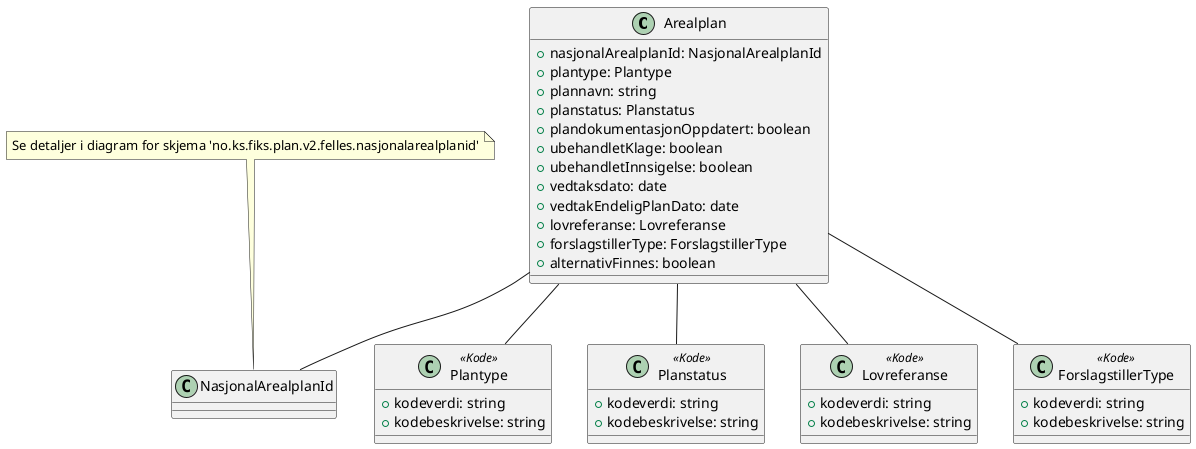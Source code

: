 @startuml
class Arealplan {
    +nasjonalArealplanId: NasjonalArealplanId
    +plantype: Plantype
    +plannavn: string
    +planstatus: Planstatus
    +plandokumentasjonOppdatert: boolean
    +ubehandletKlage: boolean
    +ubehandletInnsigelse: boolean
    +vedtaksdato: date
    +vedtakEndeligPlanDato: date
    +lovreferanse: Lovreferanse
    +forslagstillerType: ForslagstillerType
    +alternativFinnes: boolean
}

Arealplan -- NasjonalArealplanId
Arealplan -- Plantype
Arealplan -- Planstatus
Arealplan -- Lovreferanse
Arealplan -- ForslagstillerType

note top of NasjonalArealplanId : Se detaljer i diagram for skjema 'no.ks.fiks.plan.v2.felles.nasjonalarealplanid'

class Plantype <<Kode>> {
    +kodeverdi: string
    +kodebeskrivelse: string
}

class Planstatus <<Kode>> {
    +kodeverdi: string
    +kodebeskrivelse: string
}

class Lovreferanse <<Kode>> {
    +kodeverdi: string
    +kodebeskrivelse: string
}

class ForslagstillerType <<Kode>>{
    +kodeverdi: string
    +kodebeskrivelse: string
}

@enduml